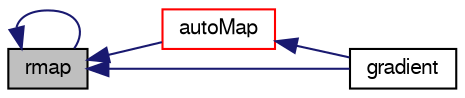 digraph "rmap"
{
  bgcolor="transparent";
  edge [fontname="FreeSans",fontsize="10",labelfontname="FreeSans",labelfontsize="10"];
  node [fontname="FreeSans",fontsize="10",shape=record];
  rankdir="LR";
  Node208 [label="rmap",height=0.2,width=0.4,color="black", fillcolor="grey75", style="filled", fontcolor="black"];
  Node208 -> Node209 [dir="back",color="midnightblue",fontsize="10",style="solid",fontname="FreeSans"];
  Node209 [label="autoMap",height=0.2,width=0.4,color="red",URL="$a21982.html#a0ab0c43ce90d756c88dd81e3d0a9eef5",tooltip="Map (and resize as needed) from self given a mapping object. "];
  Node209 -> Node211 [dir="back",color="midnightblue",fontsize="10",style="solid",fontname="FreeSans"];
  Node211 [label="gradient",height=0.2,width=0.4,color="black",URL="$a21982.html#a49573cbf08e58be88ae6f170d04d0d8e"];
  Node208 -> Node211 [dir="back",color="midnightblue",fontsize="10",style="solid",fontname="FreeSans"];
  Node208 -> Node208 [dir="back",color="midnightblue",fontsize="10",style="solid",fontname="FreeSans"];
}
